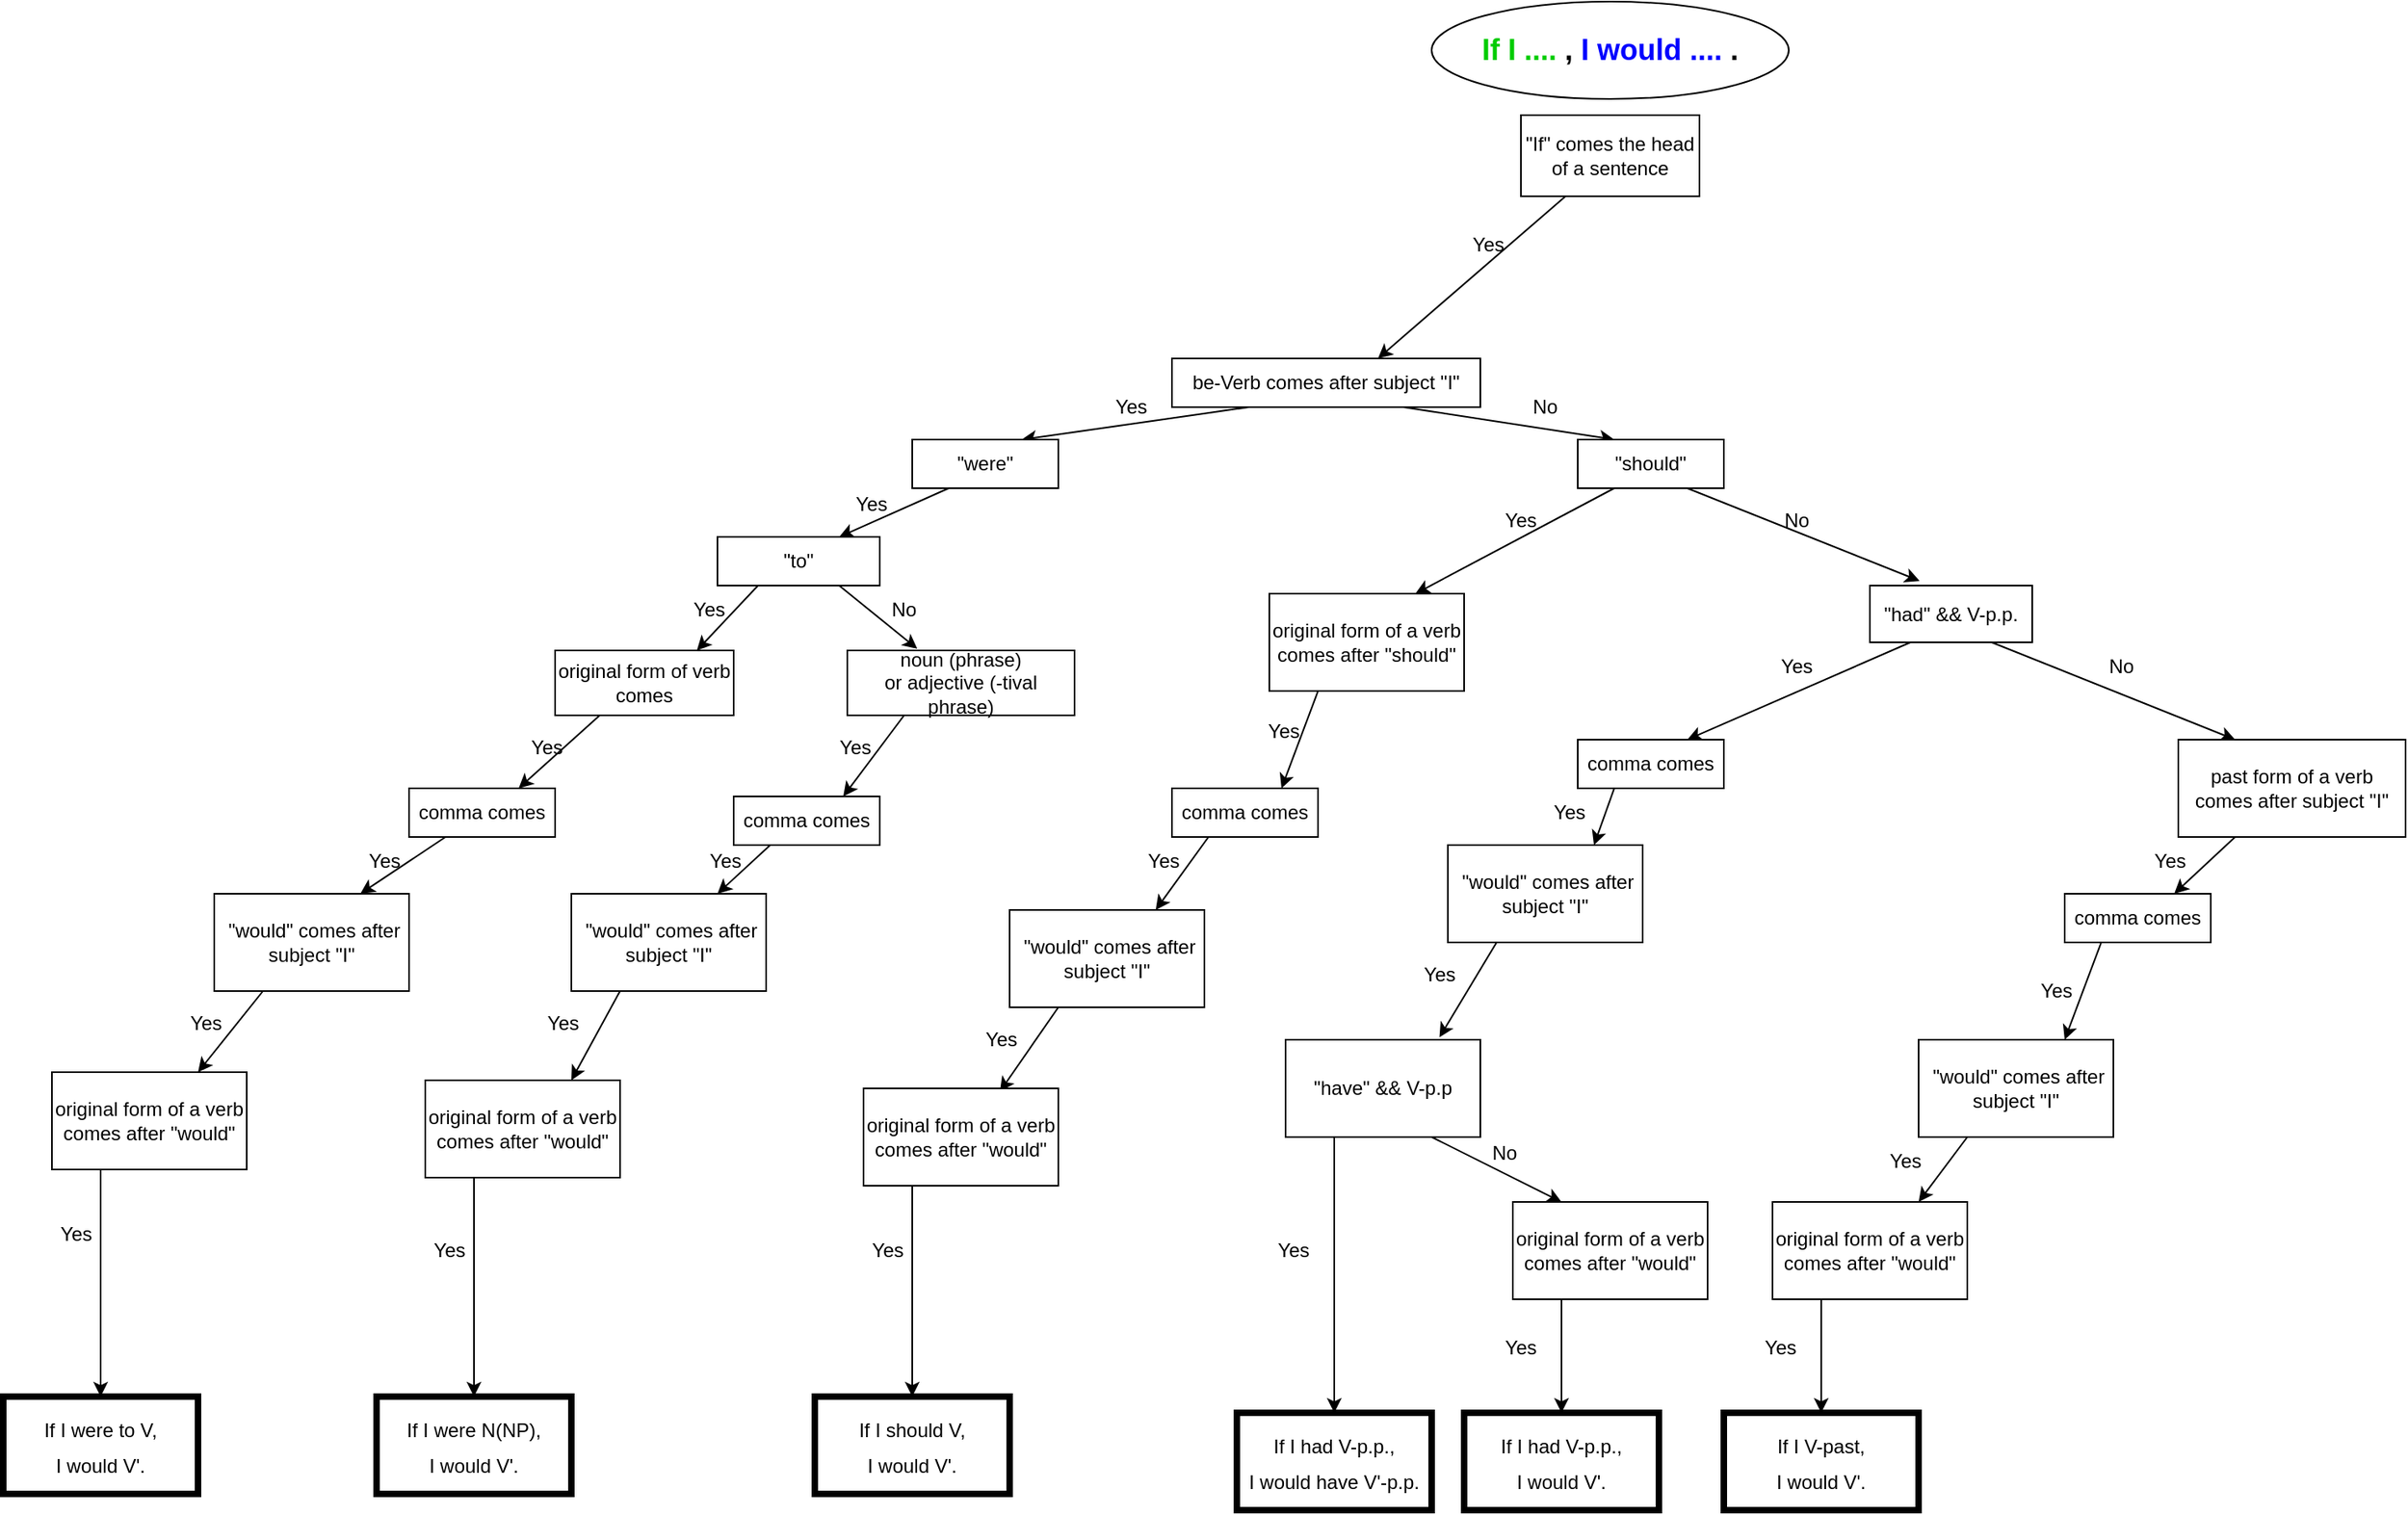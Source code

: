 <mxfile version="20.0.4" type="github"><diagram id="Z_p_84xsb6FxlwqVOQu0" name="Page-1"><mxGraphModel dx="2405" dy="2005" grid="1" gridSize="10" guides="1" tooltips="1" connect="1" arrows="1" fold="1" page="1" pageScale="1" pageWidth="827" pageHeight="1169" math="0" shadow="0"><root><mxCell id="0"/><mxCell id="1" parent="0"/><mxCell id="HgsCBd9EZ4OtUiYnFxe4-2" style="rounded=0;orthogonalLoop=1;jettySize=auto;html=1;exitX=0.25;exitY=1;exitDx=0;exitDy=0;entryX=0.75;entryY=0;entryDx=0;entryDy=0;" edge="1" parent="1" source="HgsCBd9EZ4OtUiYnFxe4-1" target="HgsCBd9EZ4OtUiYnFxe4-3"><mxGeometry relative="1" as="geometry"><mxPoint x="230" y="80" as="targetPoint"/></mxGeometry></mxCell><mxCell id="HgsCBd9EZ4OtUiYnFxe4-37" style="edgeStyle=none;rounded=0;orthogonalLoop=1;jettySize=auto;html=1;exitX=0.75;exitY=1;exitDx=0;exitDy=0;entryX=0.25;entryY=0;entryDx=0;entryDy=0;fontSize=12;fontColor=#000000;" edge="1" parent="1" source="HgsCBd9EZ4OtUiYnFxe4-1" target="HgsCBd9EZ4OtUiYnFxe4-34"><mxGeometry relative="1" as="geometry"/></mxCell><mxCell id="HgsCBd9EZ4OtUiYnFxe4-1" value="be-Verb comes after subject &quot;I&quot;" style="whiteSpace=wrap;html=1;" vertex="1" parent="1"><mxGeometry x="360" y="110" width="190" height="30" as="geometry"/></mxCell><mxCell id="HgsCBd9EZ4OtUiYnFxe4-6" style="edgeStyle=none;rounded=0;orthogonalLoop=1;jettySize=auto;html=1;exitX=0.25;exitY=1;exitDx=0;exitDy=0;entryX=0.75;entryY=0;entryDx=0;entryDy=0;" edge="1" parent="1" source="HgsCBd9EZ4OtUiYnFxe4-3" target="HgsCBd9EZ4OtUiYnFxe4-5"><mxGeometry relative="1" as="geometry"/></mxCell><mxCell id="HgsCBd9EZ4OtUiYnFxe4-3" value="&quot;were&quot;" style="whiteSpace=wrap;html=1;" vertex="1" parent="1"><mxGeometry x="200" y="160" width="90" height="30" as="geometry"/></mxCell><mxCell id="HgsCBd9EZ4OtUiYnFxe4-61" style="edgeStyle=none;rounded=0;orthogonalLoop=1;jettySize=auto;html=1;exitX=0.75;exitY=1;exitDx=0;exitDy=0;entryX=0.25;entryY=0;entryDx=0;entryDy=0;fontSize=12;fontColor=#000000;" edge="1" parent="1" source="HgsCBd9EZ4OtUiYnFxe4-4" target="HgsCBd9EZ4OtUiYnFxe4-60"><mxGeometry relative="1" as="geometry"/></mxCell><mxCell id="HgsCBd9EZ4OtUiYnFxe4-79" style="edgeStyle=none;rounded=0;orthogonalLoop=1;jettySize=auto;html=1;exitX=0.25;exitY=1;exitDx=0;exitDy=0;entryX=0.75;entryY=0;entryDx=0;entryDy=0;fontSize=12;fontColor=#000000;" edge="1" parent="1" source="HgsCBd9EZ4OtUiYnFxe4-4" target="HgsCBd9EZ4OtUiYnFxe4-78"><mxGeometry relative="1" as="geometry"/></mxCell><mxCell id="HgsCBd9EZ4OtUiYnFxe4-4" value="&quot;had&quot; &amp;amp;&amp;amp; V-p.p. " style="whiteSpace=wrap;html=1;" vertex="1" parent="1"><mxGeometry x="790" y="250" width="100" height="35" as="geometry"/></mxCell><mxCell id="HgsCBd9EZ4OtUiYnFxe4-8" style="edgeStyle=none;rounded=0;orthogonalLoop=1;jettySize=auto;html=1;exitX=0.25;exitY=1;exitDx=0;exitDy=0;entryX=0.794;entryY=0;entryDx=0;entryDy=0;entryPerimeter=0;" edge="1" parent="1" source="HgsCBd9EZ4OtUiYnFxe4-5" target="HgsCBd9EZ4OtUiYnFxe4-7"><mxGeometry relative="1" as="geometry"/></mxCell><mxCell id="HgsCBd9EZ4OtUiYnFxe4-17" style="edgeStyle=none;rounded=0;orthogonalLoop=1;jettySize=auto;html=1;exitX=0.75;exitY=1;exitDx=0;exitDy=0;entryX=0.308;entryY=-0.025;entryDx=0;entryDy=0;entryPerimeter=0;fontSize=12;fontColor=#000000;" edge="1" parent="1" source="HgsCBd9EZ4OtUiYnFxe4-5" target="HgsCBd9EZ4OtUiYnFxe4-16"><mxGeometry relative="1" as="geometry"/></mxCell><mxCell id="HgsCBd9EZ4OtUiYnFxe4-5" value="&quot;to&quot; " style="whiteSpace=wrap;html=1;" vertex="1" parent="1"><mxGeometry x="80" y="220" width="100" height="30" as="geometry"/></mxCell><mxCell id="HgsCBd9EZ4OtUiYnFxe4-70" style="edgeStyle=none;rounded=0;orthogonalLoop=1;jettySize=auto;html=1;exitX=0.25;exitY=1;exitDx=0;exitDy=0;entryX=0.75;entryY=0;entryDx=0;entryDy=0;fontSize=12;fontColor=#000000;" edge="1" parent="1" source="HgsCBd9EZ4OtUiYnFxe4-7" target="HgsCBd9EZ4OtUiYnFxe4-69"><mxGeometry relative="1" as="geometry"/></mxCell><mxCell id="HgsCBd9EZ4OtUiYnFxe4-7" value="original form of verb comes" style="whiteSpace=wrap;html=1;" vertex="1" parent="1"><mxGeometry x="-20" y="290" width="110" height="40" as="geometry"/></mxCell><mxCell id="HgsCBd9EZ4OtUiYnFxe4-55" style="edgeStyle=none;rounded=0;orthogonalLoop=1;jettySize=auto;html=1;exitX=0.25;exitY=1;exitDx=0;exitDy=0;entryX=0.5;entryY=0;entryDx=0;entryDy=0;fontSize=12;fontColor=#000000;" edge="1" parent="1" source="HgsCBd9EZ4OtUiYnFxe4-9" target="HgsCBd9EZ4OtUiYnFxe4-13"><mxGeometry relative="1" as="geometry"/></mxCell><mxCell id="HgsCBd9EZ4OtUiYnFxe4-9" value="original form of a verb comes after &quot;would&quot;" style="whiteSpace=wrap;html=1;" vertex="1" parent="1"><mxGeometry x="-330" y="550" width="120" height="60" as="geometry"/></mxCell><mxCell id="HgsCBd9EZ4OtUiYnFxe4-10" value="&lt;font style=&quot;font-size: 18px;&quot;&gt;&lt;b&gt;&lt;font color=&quot;#00CC00&quot;&gt;If I ....&lt;/font&gt; , &lt;font color=&quot;#0000FF&quot;&gt;I would ....&lt;/font&gt; .&lt;/b&gt;&lt;/font&gt;" style="ellipse;whiteSpace=wrap;html=1;" vertex="1" parent="1"><mxGeometry x="520" y="-110" width="220" height="60" as="geometry"/></mxCell><mxCell id="HgsCBd9EZ4OtUiYnFxe4-13" value="&lt;div&gt;&lt;font style=&quot;font-size: 12px;&quot; color=&quot;#000000&quot;&gt;If I were to V,&lt;/font&gt;&lt;/div&gt;&lt;div&gt;&lt;font style=&quot;font-size: 12px;&quot; color=&quot;#000000&quot;&gt;I would V'.&lt;br&gt;&lt;/font&gt;&lt;/div&gt;" style="whiteSpace=wrap;html=1;fontSize=18;fontColor=#0000FF;strokeWidth=4;" vertex="1" parent="1"><mxGeometry x="-360" y="750" width="120" height="60" as="geometry"/></mxCell><mxCell id="HgsCBd9EZ4OtUiYnFxe4-73" style="edgeStyle=none;rounded=0;orthogonalLoop=1;jettySize=auto;html=1;exitX=0.25;exitY=1;exitDx=0;exitDy=0;entryX=0.75;entryY=0;entryDx=0;entryDy=0;fontSize=12;fontColor=#000000;" edge="1" parent="1" source="HgsCBd9EZ4OtUiYnFxe4-16" target="HgsCBd9EZ4OtUiYnFxe4-72"><mxGeometry relative="1" as="geometry"/></mxCell><mxCell id="HgsCBd9EZ4OtUiYnFxe4-16" value="&lt;div&gt;noun (phrase)&lt;/div&gt;&lt;div&gt;or adjective (-tival phrase)&lt;br&gt;&lt;/div&gt;" style="whiteSpace=wrap;html=1;fontSize=12;fontColor=#000000;strokeWidth=1;" vertex="1" parent="1"><mxGeometry x="160" y="290" width="140" height="40" as="geometry"/></mxCell><mxCell id="HgsCBd9EZ4OtUiYnFxe4-56" style="edgeStyle=none;rounded=0;orthogonalLoop=1;jettySize=auto;html=1;exitX=0.25;exitY=1;exitDx=0;exitDy=0;entryX=0.5;entryY=0;entryDx=0;entryDy=0;fontSize=12;fontColor=#000000;" edge="1" parent="1" source="HgsCBd9EZ4OtUiYnFxe4-18" target="HgsCBd9EZ4OtUiYnFxe4-21"><mxGeometry relative="1" as="geometry"/></mxCell><mxCell id="HgsCBd9EZ4OtUiYnFxe4-18" value="original form of a verb comes after &quot;would&quot;" style="whiteSpace=wrap;html=1;" vertex="1" parent="1"><mxGeometry x="-100" y="555" width="120" height="60" as="geometry"/></mxCell><mxCell id="HgsCBd9EZ4OtUiYnFxe4-21" value="&lt;div&gt;&lt;font style=&quot;font-size: 12px;&quot; color=&quot;#000000&quot;&gt;If I were N(NP),&lt;/font&gt;&lt;/div&gt;&lt;div&gt;&lt;font style=&quot;font-size: 12px;&quot; color=&quot;#000000&quot;&gt;I would V'.&lt;br&gt;&lt;/font&gt;&lt;/div&gt;" style="whiteSpace=wrap;html=1;fontSize=18;fontColor=#0000FF;strokeWidth=4;" vertex="1" parent="1"><mxGeometry x="-130" y="750" width="120" height="60" as="geometry"/></mxCell><mxCell id="HgsCBd9EZ4OtUiYnFxe4-25" style="edgeStyle=none;rounded=0;orthogonalLoop=1;jettySize=auto;html=1;exitX=0.25;exitY=1;exitDx=0;exitDy=0;entryX=0.75;entryY=0;entryDx=0;entryDy=0;fontSize=12;fontColor=#000000;" edge="1" parent="1" source="HgsCBd9EZ4OtUiYnFxe4-23" target="HgsCBd9EZ4OtUiYnFxe4-9"><mxGeometry relative="1" as="geometry"/></mxCell><mxCell id="HgsCBd9EZ4OtUiYnFxe4-23" value="&amp;nbsp;&quot;would&quot; comes after subject &quot;I&quot;" style="whiteSpace=wrap;html=1;" vertex="1" parent="1"><mxGeometry x="-230" y="440" width="120" height="60" as="geometry"/></mxCell><mxCell id="HgsCBd9EZ4OtUiYnFxe4-28" style="edgeStyle=none;rounded=0;orthogonalLoop=1;jettySize=auto;html=1;exitX=0.25;exitY=1;exitDx=0;exitDy=0;entryX=0.75;entryY=0;entryDx=0;entryDy=0;fontSize=12;fontColor=#000000;" edge="1" parent="1" source="HgsCBd9EZ4OtUiYnFxe4-26" target="HgsCBd9EZ4OtUiYnFxe4-18"><mxGeometry relative="1" as="geometry"/></mxCell><mxCell id="HgsCBd9EZ4OtUiYnFxe4-26" value="&amp;nbsp;&quot;would&quot; comes after subject &quot;I&quot;" style="whiteSpace=wrap;html=1;" vertex="1" parent="1"><mxGeometry x="-10" y="440" width="120" height="60" as="geometry"/></mxCell><mxCell id="HgsCBd9EZ4OtUiYnFxe4-38" style="edgeStyle=none;rounded=0;orthogonalLoop=1;jettySize=auto;html=1;exitX=0.25;exitY=1;exitDx=0;exitDy=0;entryX=0.79;entryY=-0.024;entryDx=0;entryDy=0;entryPerimeter=0;fontSize=12;fontColor=#000000;" edge="1" parent="1" source="HgsCBd9EZ4OtUiYnFxe4-30" target="HgsCBd9EZ4OtUiYnFxe4-33"><mxGeometry relative="1" as="geometry"/></mxCell><mxCell id="HgsCBd9EZ4OtUiYnFxe4-30" value="&amp;nbsp;&quot;would&quot; comes after subject &quot;I&quot;" style="whiteSpace=wrap;html=1;" vertex="1" parent="1"><mxGeometry x="530" y="410" width="120" height="60" as="geometry"/></mxCell><mxCell id="HgsCBd9EZ4OtUiYnFxe4-52" style="edgeStyle=none;rounded=0;orthogonalLoop=1;jettySize=auto;html=1;exitX=0.75;exitY=1;exitDx=0;exitDy=0;entryX=0.25;entryY=0;entryDx=0;entryDy=0;fontSize=12;fontColor=#000000;" edge="1" parent="1" source="HgsCBd9EZ4OtUiYnFxe4-33" target="HgsCBd9EZ4OtUiYnFxe4-51"><mxGeometry relative="1" as="geometry"/></mxCell><mxCell id="HgsCBd9EZ4OtUiYnFxe4-54" style="edgeStyle=none;rounded=0;orthogonalLoop=1;jettySize=auto;html=1;exitX=0.25;exitY=1;exitDx=0;exitDy=0;entryX=0.5;entryY=0;entryDx=0;entryDy=0;fontSize=12;fontColor=#000000;" edge="1" parent="1" source="HgsCBd9EZ4OtUiYnFxe4-33" target="HgsCBd9EZ4OtUiYnFxe4-53"><mxGeometry relative="1" as="geometry"/></mxCell><mxCell id="HgsCBd9EZ4OtUiYnFxe4-33" value="&quot;have&quot; &amp;amp;&amp;amp; V-p.p " style="whiteSpace=wrap;html=1;fontSize=12;fontColor=#000000;strokeWidth=1;" vertex="1" parent="1"><mxGeometry x="430" y="530" width="120" height="60" as="geometry"/></mxCell><mxCell id="HgsCBd9EZ4OtUiYnFxe4-39" style="edgeStyle=none;rounded=0;orthogonalLoop=1;jettySize=auto;html=1;exitX=0.75;exitY=1;exitDx=0;exitDy=0;entryX=0.306;entryY=-0.082;entryDx=0;entryDy=0;entryPerimeter=0;fontSize=12;fontColor=#000000;" edge="1" parent="1" source="HgsCBd9EZ4OtUiYnFxe4-34" target="HgsCBd9EZ4OtUiYnFxe4-4"><mxGeometry relative="1" as="geometry"/></mxCell><mxCell id="HgsCBd9EZ4OtUiYnFxe4-42" style="edgeStyle=none;rounded=0;orthogonalLoop=1;jettySize=auto;html=1;exitX=0.25;exitY=1;exitDx=0;exitDy=0;entryX=0.75;entryY=0;entryDx=0;entryDy=0;fontSize=12;fontColor=#000000;" edge="1" parent="1" source="HgsCBd9EZ4OtUiYnFxe4-34" target="HgsCBd9EZ4OtUiYnFxe4-41"><mxGeometry relative="1" as="geometry"/></mxCell><mxCell id="HgsCBd9EZ4OtUiYnFxe4-34" value="&quot;should&quot;" style="whiteSpace=wrap;html=1;fontSize=12;fontColor=#000000;strokeWidth=1;" vertex="1" parent="1"><mxGeometry x="610" y="160" width="90" height="30" as="geometry"/></mxCell><mxCell id="HgsCBd9EZ4OtUiYnFxe4-36" style="edgeStyle=none;rounded=0;orthogonalLoop=1;jettySize=auto;html=1;exitX=0.25;exitY=1;exitDx=0;exitDy=0;entryX=0.668;entryY=0;entryDx=0;entryDy=0;entryPerimeter=0;fontSize=12;fontColor=#000000;" edge="1" parent="1" source="HgsCBd9EZ4OtUiYnFxe4-35" target="HgsCBd9EZ4OtUiYnFxe4-1"><mxGeometry relative="1" as="geometry"/></mxCell><mxCell id="HgsCBd9EZ4OtUiYnFxe4-35" value="&quot;If&quot; comes the head of a sentence" style="whiteSpace=wrap;html=1;fontSize=12;fontColor=#000000;strokeWidth=1;" vertex="1" parent="1"><mxGeometry x="575" y="-40" width="110" height="50" as="geometry"/></mxCell><mxCell id="HgsCBd9EZ4OtUiYnFxe4-76" style="edgeStyle=none;rounded=0;orthogonalLoop=1;jettySize=auto;html=1;exitX=0.25;exitY=1;exitDx=0;exitDy=0;entryX=0.75;entryY=0;entryDx=0;entryDy=0;fontSize=12;fontColor=#000000;" edge="1" parent="1" source="HgsCBd9EZ4OtUiYnFxe4-41" target="HgsCBd9EZ4OtUiYnFxe4-75"><mxGeometry relative="1" as="geometry"/></mxCell><mxCell id="HgsCBd9EZ4OtUiYnFxe4-41" value="original form of a verb comes after &quot;should&quot;" style="whiteSpace=wrap;html=1;" vertex="1" parent="1"><mxGeometry x="420" y="255" width="120" height="60" as="geometry"/></mxCell><mxCell id="HgsCBd9EZ4OtUiYnFxe4-47" style="edgeStyle=none;rounded=0;orthogonalLoop=1;jettySize=auto;html=1;exitX=0.25;exitY=1;exitDx=0;exitDy=0;entryX=0.7;entryY=0.033;entryDx=0;entryDy=0;entryPerimeter=0;fontSize=12;fontColor=#000000;" edge="1" parent="1" source="HgsCBd9EZ4OtUiYnFxe4-44" target="HgsCBd9EZ4OtUiYnFxe4-46"><mxGeometry relative="1" as="geometry"/></mxCell><mxCell id="HgsCBd9EZ4OtUiYnFxe4-44" value="&amp;nbsp;&quot;would&quot; comes after subject &quot;I&quot;" style="whiteSpace=wrap;html=1;" vertex="1" parent="1"><mxGeometry x="260" y="450" width="120" height="60" as="geometry"/></mxCell><mxCell id="HgsCBd9EZ4OtUiYnFxe4-57" style="edgeStyle=none;rounded=0;orthogonalLoop=1;jettySize=auto;html=1;exitX=0.25;exitY=1;exitDx=0;exitDy=0;entryX=0.5;entryY=0;entryDx=0;entryDy=0;fontSize=12;fontColor=#000000;" edge="1" parent="1" source="HgsCBd9EZ4OtUiYnFxe4-46" target="HgsCBd9EZ4OtUiYnFxe4-48"><mxGeometry relative="1" as="geometry"/></mxCell><mxCell id="HgsCBd9EZ4OtUiYnFxe4-46" value="original form of a verb comes after &quot;would&quot;" style="whiteSpace=wrap;html=1;" vertex="1" parent="1"><mxGeometry x="170" y="560" width="120" height="60" as="geometry"/></mxCell><mxCell id="HgsCBd9EZ4OtUiYnFxe4-48" value="&lt;div&gt;&lt;font style=&quot;font-size: 12px;&quot; color=&quot;#000000&quot;&gt;If I should V,&lt;/font&gt;&lt;/div&gt;&lt;div&gt;&lt;font style=&quot;font-size: 12px;&quot; color=&quot;#000000&quot;&gt;I would V'.&lt;br&gt;&lt;/font&gt;&lt;/div&gt;" style="whiteSpace=wrap;html=1;fontSize=18;fontColor=#0000FF;strokeWidth=4;" vertex="1" parent="1"><mxGeometry x="140" y="750" width="120" height="60" as="geometry"/></mxCell><mxCell id="HgsCBd9EZ4OtUiYnFxe4-59" style="edgeStyle=none;rounded=0;orthogonalLoop=1;jettySize=auto;html=1;exitX=0.25;exitY=1;exitDx=0;exitDy=0;entryX=0.5;entryY=0;entryDx=0;entryDy=0;fontSize=12;fontColor=#000000;" edge="1" parent="1" source="HgsCBd9EZ4OtUiYnFxe4-51" target="HgsCBd9EZ4OtUiYnFxe4-58"><mxGeometry relative="1" as="geometry"/></mxCell><mxCell id="HgsCBd9EZ4OtUiYnFxe4-51" value="original form of a verb comes after &quot;would&quot;" style="whiteSpace=wrap;html=1;" vertex="1" parent="1"><mxGeometry x="570" y="630" width="120" height="60" as="geometry"/></mxCell><mxCell id="HgsCBd9EZ4OtUiYnFxe4-53" value="&lt;div&gt;&lt;font style=&quot;font-size: 12px;&quot; color=&quot;#000000&quot;&gt;If I had V-p.p.,&lt;/font&gt;&lt;/div&gt;&lt;div&gt;&lt;font style=&quot;font-size: 12px;&quot; color=&quot;#000000&quot;&gt;I would have V'-p.p.&lt;br&gt;&lt;/font&gt;&lt;/div&gt;" style="whiteSpace=wrap;html=1;fontSize=18;fontColor=#0000FF;strokeWidth=4;" vertex="1" parent="1"><mxGeometry x="400" y="760" width="120" height="60" as="geometry"/></mxCell><mxCell id="HgsCBd9EZ4OtUiYnFxe4-58" value="&lt;div&gt;&lt;font style=&quot;font-size: 12px;&quot; color=&quot;#000000&quot;&gt;If I had V-p.p.,&lt;/font&gt;&lt;/div&gt;&lt;div&gt;&lt;font style=&quot;font-size: 12px;&quot; color=&quot;#000000&quot;&gt;I would V'.&lt;br&gt;&lt;/font&gt;&lt;/div&gt;" style="whiteSpace=wrap;html=1;fontSize=18;fontColor=#0000FF;strokeWidth=4;" vertex="1" parent="1"><mxGeometry x="540" y="760" width="120" height="60" as="geometry"/></mxCell><mxCell id="HgsCBd9EZ4OtUiYnFxe4-82" style="edgeStyle=none;rounded=0;orthogonalLoop=1;jettySize=auto;html=1;exitX=0.25;exitY=1;exitDx=0;exitDy=0;entryX=0.75;entryY=0;entryDx=0;entryDy=0;fontSize=12;fontColor=#000000;" edge="1" parent="1" source="HgsCBd9EZ4OtUiYnFxe4-60" target="HgsCBd9EZ4OtUiYnFxe4-81"><mxGeometry relative="1" as="geometry"/></mxCell><mxCell id="HgsCBd9EZ4OtUiYnFxe4-60" value="past form of a verb comes after subject &quot;I&quot;" style="whiteSpace=wrap;html=1;" vertex="1" parent="1"><mxGeometry x="980" y="345" width="140" height="60" as="geometry"/></mxCell><mxCell id="HgsCBd9EZ4OtUiYnFxe4-66" style="edgeStyle=none;rounded=0;orthogonalLoop=1;jettySize=auto;html=1;exitX=0.25;exitY=1;exitDx=0;exitDy=0;entryX=0.75;entryY=0;entryDx=0;entryDy=0;fontSize=12;fontColor=#000000;" edge="1" parent="1" source="HgsCBd9EZ4OtUiYnFxe4-64" target="HgsCBd9EZ4OtUiYnFxe4-65"><mxGeometry relative="1" as="geometry"/></mxCell><mxCell id="HgsCBd9EZ4OtUiYnFxe4-64" value="&amp;nbsp;&quot;would&quot; comes after subject &quot;I&quot;" style="whiteSpace=wrap;html=1;" vertex="1" parent="1"><mxGeometry x="820" y="530" width="120" height="60" as="geometry"/></mxCell><mxCell id="HgsCBd9EZ4OtUiYnFxe4-68" style="edgeStyle=none;rounded=0;orthogonalLoop=1;jettySize=auto;html=1;exitX=0.25;exitY=1;exitDx=0;exitDy=0;entryX=0.5;entryY=0;entryDx=0;entryDy=0;fontSize=12;fontColor=#000000;" edge="1" parent="1" source="HgsCBd9EZ4OtUiYnFxe4-65" target="HgsCBd9EZ4OtUiYnFxe4-67"><mxGeometry relative="1" as="geometry"/></mxCell><mxCell id="HgsCBd9EZ4OtUiYnFxe4-65" value="original form of a verb comes after &quot;would&quot;" style="whiteSpace=wrap;html=1;" vertex="1" parent="1"><mxGeometry x="730" y="630" width="120" height="60" as="geometry"/></mxCell><mxCell id="HgsCBd9EZ4OtUiYnFxe4-67" value="&lt;div&gt;&lt;font style=&quot;font-size: 12px;&quot; color=&quot;#000000&quot;&gt;If I V-past,&lt;/font&gt;&lt;/div&gt;&lt;div&gt;&lt;font style=&quot;font-size: 12px;&quot; color=&quot;#000000&quot;&gt;I would V'.&lt;br&gt;&lt;/font&gt;&lt;/div&gt;" style="whiteSpace=wrap;html=1;fontSize=18;fontColor=#0000FF;strokeWidth=4;" vertex="1" parent="1"><mxGeometry x="700" y="760" width="120" height="60" as="geometry"/></mxCell><mxCell id="HgsCBd9EZ4OtUiYnFxe4-71" style="edgeStyle=none;rounded=0;orthogonalLoop=1;jettySize=auto;html=1;exitX=0.25;exitY=1;exitDx=0;exitDy=0;entryX=0.75;entryY=0;entryDx=0;entryDy=0;fontSize=12;fontColor=#000000;" edge="1" parent="1" source="HgsCBd9EZ4OtUiYnFxe4-69" target="HgsCBd9EZ4OtUiYnFxe4-23"><mxGeometry relative="1" as="geometry"/></mxCell><mxCell id="HgsCBd9EZ4OtUiYnFxe4-69" value="comma comes" style="whiteSpace=wrap;html=1;fontSize=12;fontColor=#000000;strokeWidth=1;" vertex="1" parent="1"><mxGeometry x="-110" y="375" width="90" height="30" as="geometry"/></mxCell><mxCell id="HgsCBd9EZ4OtUiYnFxe4-74" style="edgeStyle=none;rounded=0;orthogonalLoop=1;jettySize=auto;html=1;exitX=0.25;exitY=1;exitDx=0;exitDy=0;entryX=0.75;entryY=0;entryDx=0;entryDy=0;fontSize=12;fontColor=#000000;" edge="1" parent="1" source="HgsCBd9EZ4OtUiYnFxe4-72" target="HgsCBd9EZ4OtUiYnFxe4-26"><mxGeometry relative="1" as="geometry"/></mxCell><mxCell id="HgsCBd9EZ4OtUiYnFxe4-72" value="comma comes" style="whiteSpace=wrap;html=1;fontSize=12;fontColor=#000000;strokeWidth=1;" vertex="1" parent="1"><mxGeometry x="90" y="380" width="90" height="30" as="geometry"/></mxCell><mxCell id="HgsCBd9EZ4OtUiYnFxe4-77" style="edgeStyle=none;rounded=0;orthogonalLoop=1;jettySize=auto;html=1;exitX=0.25;exitY=1;exitDx=0;exitDy=0;entryX=0.75;entryY=0;entryDx=0;entryDy=0;fontSize=12;fontColor=#000000;" edge="1" parent="1" source="HgsCBd9EZ4OtUiYnFxe4-75" target="HgsCBd9EZ4OtUiYnFxe4-44"><mxGeometry relative="1" as="geometry"/></mxCell><mxCell id="HgsCBd9EZ4OtUiYnFxe4-75" value="comma comes" style="whiteSpace=wrap;html=1;fontSize=12;fontColor=#000000;strokeWidth=1;" vertex="1" parent="1"><mxGeometry x="360" y="375" width="90" height="30" as="geometry"/></mxCell><mxCell id="HgsCBd9EZ4OtUiYnFxe4-80" style="edgeStyle=none;rounded=0;orthogonalLoop=1;jettySize=auto;html=1;exitX=0.25;exitY=1;exitDx=0;exitDy=0;entryX=0.75;entryY=0;entryDx=0;entryDy=0;fontSize=12;fontColor=#000000;" edge="1" parent="1" source="HgsCBd9EZ4OtUiYnFxe4-78" target="HgsCBd9EZ4OtUiYnFxe4-30"><mxGeometry relative="1" as="geometry"/></mxCell><mxCell id="HgsCBd9EZ4OtUiYnFxe4-78" value="comma comes" style="whiteSpace=wrap;html=1;fontSize=12;fontColor=#000000;strokeWidth=1;" vertex="1" parent="1"><mxGeometry x="610" y="345" width="90" height="30" as="geometry"/></mxCell><mxCell id="HgsCBd9EZ4OtUiYnFxe4-83" style="edgeStyle=none;rounded=0;orthogonalLoop=1;jettySize=auto;html=1;exitX=0.25;exitY=1;exitDx=0;exitDy=0;entryX=0.75;entryY=0;entryDx=0;entryDy=0;fontSize=12;fontColor=#000000;" edge="1" parent="1" source="HgsCBd9EZ4OtUiYnFxe4-81" target="HgsCBd9EZ4OtUiYnFxe4-64"><mxGeometry relative="1" as="geometry"/></mxCell><mxCell id="HgsCBd9EZ4OtUiYnFxe4-81" value="comma comes" style="whiteSpace=wrap;html=1;fontSize=12;fontColor=#000000;strokeWidth=1;" vertex="1" parent="1"><mxGeometry x="910" y="440" width="90" height="30" as="geometry"/></mxCell><mxCell id="HgsCBd9EZ4OtUiYnFxe4-84" value="Yes" style="text;html=1;strokeColor=none;fillColor=none;align=center;verticalAlign=middle;whiteSpace=wrap;rounded=0;fontSize=12;fontColor=#000000;" vertex="1" parent="1"><mxGeometry x="540" y="30" width="30" height="20" as="geometry"/></mxCell><mxCell id="HgsCBd9EZ4OtUiYnFxe4-85" value="Yes" style="text;html=1;strokeColor=none;fillColor=none;align=center;verticalAlign=middle;whiteSpace=wrap;rounded=0;fontSize=12;fontColor=#000000;" vertex="1" parent="1"><mxGeometry x="320" y="130" width="30" height="20" as="geometry"/></mxCell><mxCell id="HgsCBd9EZ4OtUiYnFxe4-86" value="Yes" style="text;html=1;strokeColor=none;fillColor=none;align=center;verticalAlign=middle;whiteSpace=wrap;rounded=0;fontSize=12;fontColor=#000000;" vertex="1" parent="1"><mxGeometry x="160" y="190" width="30" height="20" as="geometry"/></mxCell><mxCell id="HgsCBd9EZ4OtUiYnFxe4-87" value="Yes" style="text;html=1;strokeColor=none;fillColor=none;align=center;verticalAlign=middle;whiteSpace=wrap;rounded=0;fontSize=12;fontColor=#000000;" vertex="1" parent="1"><mxGeometry x="60" y="255" width="30" height="20" as="geometry"/></mxCell><mxCell id="HgsCBd9EZ4OtUiYnFxe4-88" value="Yes" style="text;html=1;strokeColor=none;fillColor=none;align=center;verticalAlign=middle;whiteSpace=wrap;rounded=0;fontSize=12;fontColor=#000000;" vertex="1" parent="1"><mxGeometry x="-40" y="340" width="30" height="20" as="geometry"/></mxCell><mxCell id="HgsCBd9EZ4OtUiYnFxe4-89" value="Yes" style="text;html=1;strokeColor=none;fillColor=none;align=center;verticalAlign=middle;whiteSpace=wrap;rounded=0;fontSize=12;fontColor=#000000;" vertex="1" parent="1"><mxGeometry x="-140" y="410" width="30" height="20" as="geometry"/></mxCell><mxCell id="HgsCBd9EZ4OtUiYnFxe4-90" value="Yes" style="text;html=1;strokeColor=none;fillColor=none;align=center;verticalAlign=middle;whiteSpace=wrap;rounded=0;fontSize=12;fontColor=#000000;" vertex="1" parent="1"><mxGeometry x="-250" y="510" width="30" height="20" as="geometry"/></mxCell><mxCell id="HgsCBd9EZ4OtUiYnFxe4-91" value="Yes" style="text;html=1;strokeColor=none;fillColor=none;align=center;verticalAlign=middle;whiteSpace=wrap;rounded=0;fontSize=12;fontColor=#000000;" vertex="1" parent="1"><mxGeometry x="-330" y="640" width="30" height="20" as="geometry"/></mxCell><mxCell id="HgsCBd9EZ4OtUiYnFxe4-92" value="No" style="text;html=1;strokeColor=none;fillColor=none;align=center;verticalAlign=middle;whiteSpace=wrap;rounded=0;fontSize=12;fontColor=#000000;" vertex="1" parent="1"><mxGeometry x="180" y="255" width="30" height="20" as="geometry"/></mxCell><mxCell id="HgsCBd9EZ4OtUiYnFxe4-93" value="Yes" style="text;html=1;strokeColor=none;fillColor=none;align=center;verticalAlign=middle;whiteSpace=wrap;rounded=0;fontSize=12;fontColor=#000000;" vertex="1" parent="1"><mxGeometry x="150" y="340" width="30" height="20" as="geometry"/></mxCell><mxCell id="HgsCBd9EZ4OtUiYnFxe4-94" value="Yes" style="text;html=1;strokeColor=none;fillColor=none;align=center;verticalAlign=middle;whiteSpace=wrap;rounded=0;fontSize=12;fontColor=#000000;" vertex="1" parent="1"><mxGeometry x="70" y="410" width="30" height="20" as="geometry"/></mxCell><mxCell id="HgsCBd9EZ4OtUiYnFxe4-95" value="Yes" style="text;html=1;strokeColor=none;fillColor=none;align=center;verticalAlign=middle;whiteSpace=wrap;rounded=0;fontSize=12;fontColor=#000000;" vertex="1" parent="1"><mxGeometry x="-30" y="510" width="30" height="20" as="geometry"/></mxCell><mxCell id="HgsCBd9EZ4OtUiYnFxe4-96" value="Yes" style="text;html=1;strokeColor=none;fillColor=none;align=center;verticalAlign=middle;whiteSpace=wrap;rounded=0;fontSize=12;fontColor=#000000;" vertex="1" parent="1"><mxGeometry x="-100" y="650" width="30" height="20" as="geometry"/></mxCell><mxCell id="HgsCBd9EZ4OtUiYnFxe4-97" value="No" style="text;html=1;strokeColor=none;fillColor=none;align=center;verticalAlign=middle;whiteSpace=wrap;rounded=0;fontSize=12;fontColor=#000000;" vertex="1" parent="1"><mxGeometry x="575" y="130" width="30" height="20" as="geometry"/></mxCell><mxCell id="HgsCBd9EZ4OtUiYnFxe4-98" value="No" style="text;html=1;strokeColor=none;fillColor=none;align=center;verticalAlign=middle;whiteSpace=wrap;rounded=0;fontSize=12;fontColor=#000000;" vertex="1" parent="1"><mxGeometry x="730" y="200" width="30" height="20" as="geometry"/></mxCell><mxCell id="HgsCBd9EZ4OtUiYnFxe4-100" value="No" style="text;html=1;strokeColor=none;fillColor=none;align=center;verticalAlign=middle;whiteSpace=wrap;rounded=0;fontSize=12;fontColor=#000000;" vertex="1" parent="1"><mxGeometry x="930" y="290" width="30" height="20" as="geometry"/></mxCell><mxCell id="HgsCBd9EZ4OtUiYnFxe4-101" value="No" style="text;html=1;strokeColor=none;fillColor=none;align=center;verticalAlign=middle;whiteSpace=wrap;rounded=0;fontSize=12;fontColor=#000000;" vertex="1" parent="1"><mxGeometry x="550" y="590" width="30" height="20" as="geometry"/></mxCell><mxCell id="HgsCBd9EZ4OtUiYnFxe4-102" value="Yes" style="text;html=1;strokeColor=none;fillColor=none;align=center;verticalAlign=middle;whiteSpace=wrap;rounded=0;fontSize=12;fontColor=#000000;" vertex="1" parent="1"><mxGeometry x="560" y="200" width="30" height="20" as="geometry"/></mxCell><mxCell id="HgsCBd9EZ4OtUiYnFxe4-103" value="Yes" style="text;html=1;strokeColor=none;fillColor=none;align=center;verticalAlign=middle;whiteSpace=wrap;rounded=0;fontSize=12;fontColor=#000000;" vertex="1" parent="1"><mxGeometry x="414" y="330" width="30" height="20" as="geometry"/></mxCell><mxCell id="HgsCBd9EZ4OtUiYnFxe4-104" value="Yes" style="text;html=1;strokeColor=none;fillColor=none;align=center;verticalAlign=middle;whiteSpace=wrap;rounded=0;fontSize=12;fontColor=#000000;" vertex="1" parent="1"><mxGeometry x="340" y="410" width="30" height="20" as="geometry"/></mxCell><mxCell id="HgsCBd9EZ4OtUiYnFxe4-106" value="Yes" style="text;html=1;strokeColor=none;fillColor=none;align=center;verticalAlign=middle;whiteSpace=wrap;rounded=0;fontSize=12;fontColor=#000000;" vertex="1" parent="1"><mxGeometry x="240" y="520" width="30" height="20" as="geometry"/></mxCell><mxCell id="HgsCBd9EZ4OtUiYnFxe4-107" value="Yes" style="text;html=1;strokeColor=none;fillColor=none;align=center;verticalAlign=middle;whiteSpace=wrap;rounded=0;fontSize=12;fontColor=#000000;" vertex="1" parent="1"><mxGeometry x="170" y="650" width="30" height="20" as="geometry"/></mxCell><mxCell id="HgsCBd9EZ4OtUiYnFxe4-108" value="Yes" style="text;html=1;strokeColor=none;fillColor=none;align=center;verticalAlign=middle;whiteSpace=wrap;rounded=0;fontSize=12;fontColor=#000000;" vertex="1" parent="1"><mxGeometry x="730" y="290" width="30" height="20" as="geometry"/></mxCell><mxCell id="HgsCBd9EZ4OtUiYnFxe4-109" value="Yes" style="text;html=1;strokeColor=none;fillColor=none;align=center;verticalAlign=middle;whiteSpace=wrap;rounded=0;fontSize=12;fontColor=#000000;" vertex="1" parent="1"><mxGeometry x="590" y="380" width="30" height="20" as="geometry"/></mxCell><mxCell id="HgsCBd9EZ4OtUiYnFxe4-110" value="Yes" style="text;html=1;strokeColor=none;fillColor=none;align=center;verticalAlign=middle;whiteSpace=wrap;rounded=0;fontSize=12;fontColor=#000000;" vertex="1" parent="1"><mxGeometry x="510" y="480" width="30" height="20" as="geometry"/></mxCell><mxCell id="HgsCBd9EZ4OtUiYnFxe4-111" value="Yes" style="text;html=1;strokeColor=none;fillColor=none;align=center;verticalAlign=middle;whiteSpace=wrap;rounded=0;fontSize=12;fontColor=#000000;" vertex="1" parent="1"><mxGeometry x="420" y="650" width="30" height="20" as="geometry"/></mxCell><mxCell id="HgsCBd9EZ4OtUiYnFxe4-112" value="Yes" style="text;html=1;strokeColor=none;fillColor=none;align=center;verticalAlign=middle;whiteSpace=wrap;rounded=0;fontSize=12;fontColor=#000000;" vertex="1" parent="1"><mxGeometry x="560" y="710" width="30" height="20" as="geometry"/></mxCell><mxCell id="HgsCBd9EZ4OtUiYnFxe4-113" value="Yes" style="text;html=1;strokeColor=none;fillColor=none;align=center;verticalAlign=middle;whiteSpace=wrap;rounded=0;fontSize=12;fontColor=#000000;" vertex="1" parent="1"><mxGeometry x="960" y="410" width="30" height="20" as="geometry"/></mxCell><mxCell id="HgsCBd9EZ4OtUiYnFxe4-114" value="Yes" style="text;html=1;strokeColor=none;fillColor=none;align=center;verticalAlign=middle;whiteSpace=wrap;rounded=0;fontSize=12;fontColor=#000000;" vertex="1" parent="1"><mxGeometry x="890" y="490" width="30" height="20" as="geometry"/></mxCell><mxCell id="HgsCBd9EZ4OtUiYnFxe4-115" value="Yes" style="text;html=1;strokeColor=none;fillColor=none;align=center;verticalAlign=middle;whiteSpace=wrap;rounded=0;fontSize=12;fontColor=#000000;" vertex="1" parent="1"><mxGeometry x="797" y="595" width="30" height="20" as="geometry"/></mxCell><mxCell id="HgsCBd9EZ4OtUiYnFxe4-116" value="Yes" style="text;html=1;strokeColor=none;fillColor=none;align=center;verticalAlign=middle;whiteSpace=wrap;rounded=0;fontSize=12;fontColor=#000000;" vertex="1" parent="1"><mxGeometry x="720" y="710" width="30" height="20" as="geometry"/></mxCell></root></mxGraphModel></diagram></mxfile>